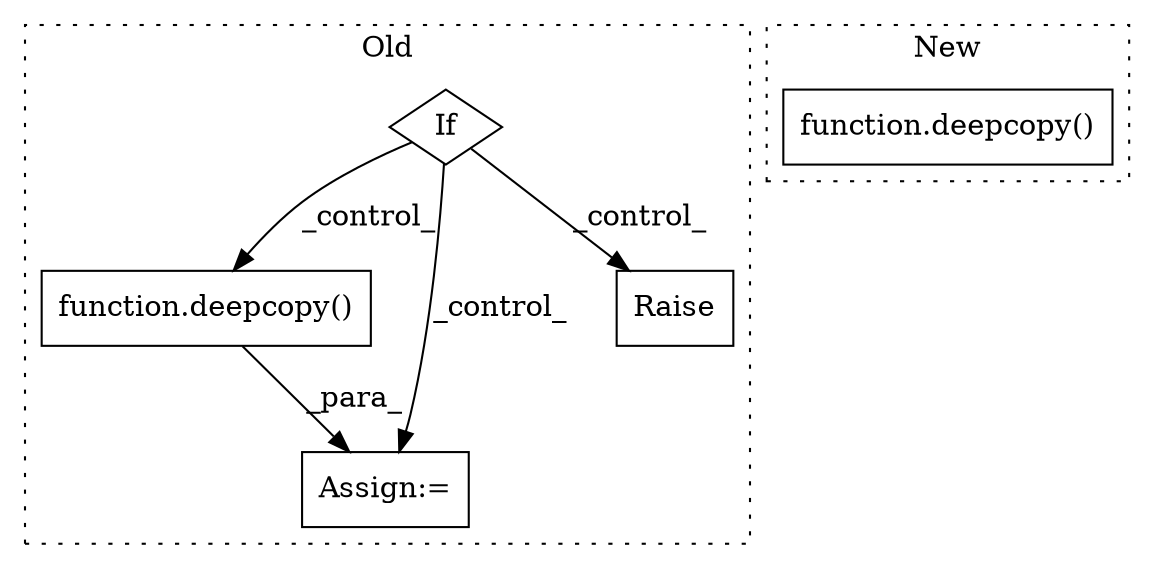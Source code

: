 digraph G {
subgraph cluster0 {
1 [label="function.deepcopy()" a="75" s="2183,2208" l="9,1" shape="box"];
3 [label="Assign:=" a="68" s="2152" l="3" shape="box"];
4 [label="If" a="96" s="2012" l="3" shape="diamond"];
5 [label="Raise" a="91" s="2833" l="6" shape="box"];
label = "Old";
style="dotted";
}
subgraph cluster1 {
2 [label="function.deepcopy()" a="75" s="1801,1828" l="9,1" shape="box"];
label = "New";
style="dotted";
}
1 -> 3 [label="_para_"];
4 -> 5 [label="_control_"];
4 -> 3 [label="_control_"];
4 -> 1 [label="_control_"];
}